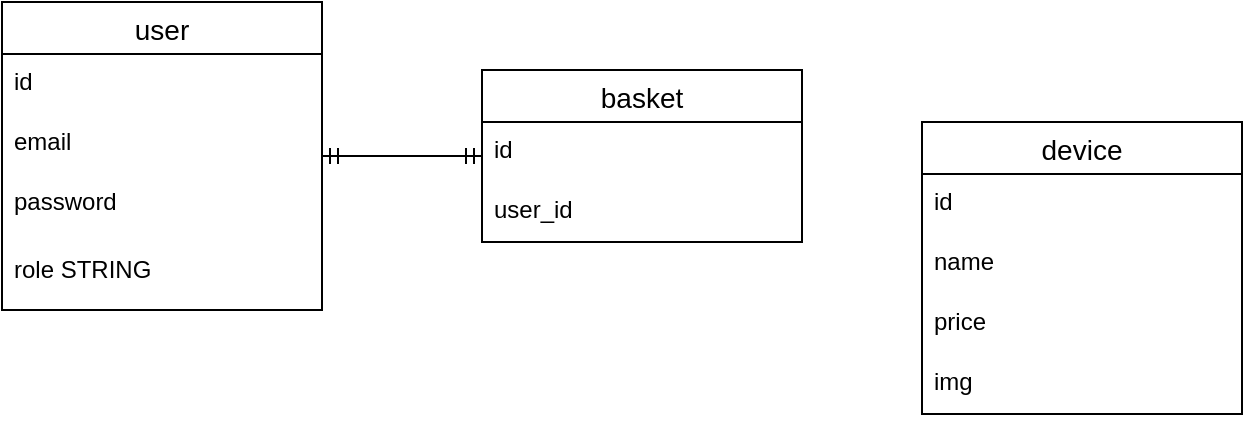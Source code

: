 <mxfile version="15.5.4" type="github">
  <diagram id="AM-rQrRmF2TqElmMyGfJ" name="Page-1">
    <mxGraphModel dx="1038" dy="579" grid="1" gridSize="10" guides="1" tooltips="1" connect="1" arrows="1" fold="1" page="1" pageScale="1" pageWidth="827" pageHeight="1169" math="0" shadow="0">
      <root>
        <mxCell id="0" />
        <mxCell id="1" parent="0" />
        <mxCell id="jZNm5WaNm5xMkCwiMCX6-1" value="user" style="swimlane;fontStyle=0;childLayout=stackLayout;horizontal=1;startSize=26;horizontalStack=0;resizeParent=1;resizeParentMax=0;resizeLast=0;collapsible=1;marginBottom=0;align=center;fontSize=14;" parent="1" vertex="1">
          <mxGeometry x="20" y="20" width="160" height="154" as="geometry" />
        </mxCell>
        <mxCell id="jZNm5WaNm5xMkCwiMCX6-2" value="id" style="text;strokeColor=none;fillColor=none;spacingLeft=4;spacingRight=4;overflow=hidden;rotatable=0;points=[[0,0.5],[1,0.5]];portConstraint=eastwest;fontSize=12;" parent="jZNm5WaNm5xMkCwiMCX6-1" vertex="1">
          <mxGeometry y="26" width="160" height="30" as="geometry" />
        </mxCell>
        <mxCell id="jZNm5WaNm5xMkCwiMCX6-3" value="email" style="text;strokeColor=none;fillColor=none;spacingLeft=4;spacingRight=4;overflow=hidden;rotatable=0;points=[[0,0.5],[1,0.5]];portConstraint=eastwest;fontSize=12;" parent="jZNm5WaNm5xMkCwiMCX6-1" vertex="1">
          <mxGeometry y="56" width="160" height="30" as="geometry" />
        </mxCell>
        <mxCell id="jZNm5WaNm5xMkCwiMCX6-5" value="password" style="text;strokeColor=none;fillColor=none;spacingLeft=4;spacingRight=4;overflow=hidden;rotatable=0;points=[[0,0.5],[1,0.5]];portConstraint=eastwest;fontSize=12;" parent="jZNm5WaNm5xMkCwiMCX6-1" vertex="1">
          <mxGeometry y="86" width="160" height="34" as="geometry" />
        </mxCell>
        <mxCell id="jZNm5WaNm5xMkCwiMCX6-4" value="role STRING" style="text;strokeColor=none;fillColor=none;spacingLeft=4;spacingRight=4;overflow=hidden;rotatable=0;points=[[0,0.5],[1,0.5]];portConstraint=eastwest;fontSize=12;" parent="jZNm5WaNm5xMkCwiMCX6-1" vertex="1">
          <mxGeometry y="120" width="160" height="34" as="geometry" />
        </mxCell>
        <mxCell id="fI3qAfYXV81f7Q_8oyAB-1" value="basket" style="swimlane;fontStyle=0;childLayout=stackLayout;horizontal=1;startSize=26;horizontalStack=0;resizeParent=1;resizeParentMax=0;resizeLast=0;collapsible=1;marginBottom=0;align=center;fontSize=14;" vertex="1" parent="1">
          <mxGeometry x="260" y="54" width="160" height="86" as="geometry" />
        </mxCell>
        <mxCell id="fI3qAfYXV81f7Q_8oyAB-2" value="id" style="text;strokeColor=none;fillColor=none;spacingLeft=4;spacingRight=4;overflow=hidden;rotatable=0;points=[[0,0.5],[1,0.5]];portConstraint=eastwest;fontSize=12;" vertex="1" parent="fI3qAfYXV81f7Q_8oyAB-1">
          <mxGeometry y="26" width="160" height="30" as="geometry" />
        </mxCell>
        <mxCell id="fI3qAfYXV81f7Q_8oyAB-3" value="user_id" style="text;strokeColor=none;fillColor=none;spacingLeft=4;spacingRight=4;overflow=hidden;rotatable=0;points=[[0,0.5],[1,0.5]];portConstraint=eastwest;fontSize=12;" vertex="1" parent="fI3qAfYXV81f7Q_8oyAB-1">
          <mxGeometry y="56" width="160" height="30" as="geometry" />
        </mxCell>
        <mxCell id="fI3qAfYXV81f7Q_8oyAB-5" value="" style="edgeStyle=entityRelationEdgeStyle;fontSize=12;html=1;endArrow=ERmandOne;startArrow=ERmandOne;rounded=0;" edge="1" parent="1" source="jZNm5WaNm5xMkCwiMCX6-1" target="fI3qAfYXV81f7Q_8oyAB-1">
          <mxGeometry width="100" height="100" relative="1" as="geometry">
            <mxPoint x="360" y="220" as="sourcePoint" />
            <mxPoint x="460" y="120" as="targetPoint" />
          </mxGeometry>
        </mxCell>
        <mxCell id="fI3qAfYXV81f7Q_8oyAB-6" value="device" style="swimlane;fontStyle=0;childLayout=stackLayout;horizontal=1;startSize=26;horizontalStack=0;resizeParent=1;resizeParentMax=0;resizeLast=0;collapsible=1;marginBottom=0;align=center;fontSize=14;" vertex="1" parent="1">
          <mxGeometry x="480" y="80" width="160" height="146" as="geometry" />
        </mxCell>
        <mxCell id="fI3qAfYXV81f7Q_8oyAB-7" value="id" style="text;strokeColor=none;fillColor=none;spacingLeft=4;spacingRight=4;overflow=hidden;rotatable=0;points=[[0,0.5],[1,0.5]];portConstraint=eastwest;fontSize=12;" vertex="1" parent="fI3qAfYXV81f7Q_8oyAB-6">
          <mxGeometry y="26" width="160" height="30" as="geometry" />
        </mxCell>
        <mxCell id="fI3qAfYXV81f7Q_8oyAB-8" value="name" style="text;strokeColor=none;fillColor=none;spacingLeft=4;spacingRight=4;overflow=hidden;rotatable=0;points=[[0,0.5],[1,0.5]];portConstraint=eastwest;fontSize=12;" vertex="1" parent="fI3qAfYXV81f7Q_8oyAB-6">
          <mxGeometry y="56" width="160" height="30" as="geometry" />
        </mxCell>
        <mxCell id="fI3qAfYXV81f7Q_8oyAB-10" value="price" style="text;strokeColor=none;fillColor=none;spacingLeft=4;spacingRight=4;overflow=hidden;rotatable=0;points=[[0,0.5],[1,0.5]];portConstraint=eastwest;fontSize=12;" vertex="1" parent="fI3qAfYXV81f7Q_8oyAB-6">
          <mxGeometry y="86" width="160" height="30" as="geometry" />
        </mxCell>
        <mxCell id="fI3qAfYXV81f7Q_8oyAB-9" value="img" style="text;strokeColor=none;fillColor=none;spacingLeft=4;spacingRight=4;overflow=hidden;rotatable=0;points=[[0,0.5],[1,0.5]];portConstraint=eastwest;fontSize=12;" vertex="1" parent="fI3qAfYXV81f7Q_8oyAB-6">
          <mxGeometry y="116" width="160" height="30" as="geometry" />
        </mxCell>
      </root>
    </mxGraphModel>
  </diagram>
</mxfile>
